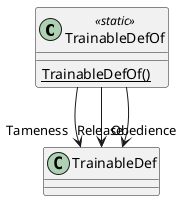 @startuml
class TrainableDefOf <<static>> {
    {static} TrainableDefOf()
}
TrainableDefOf --> "Tameness" TrainableDef
TrainableDefOf --> "Obedience" TrainableDef
TrainableDefOf --> "Release" TrainableDef
@enduml
